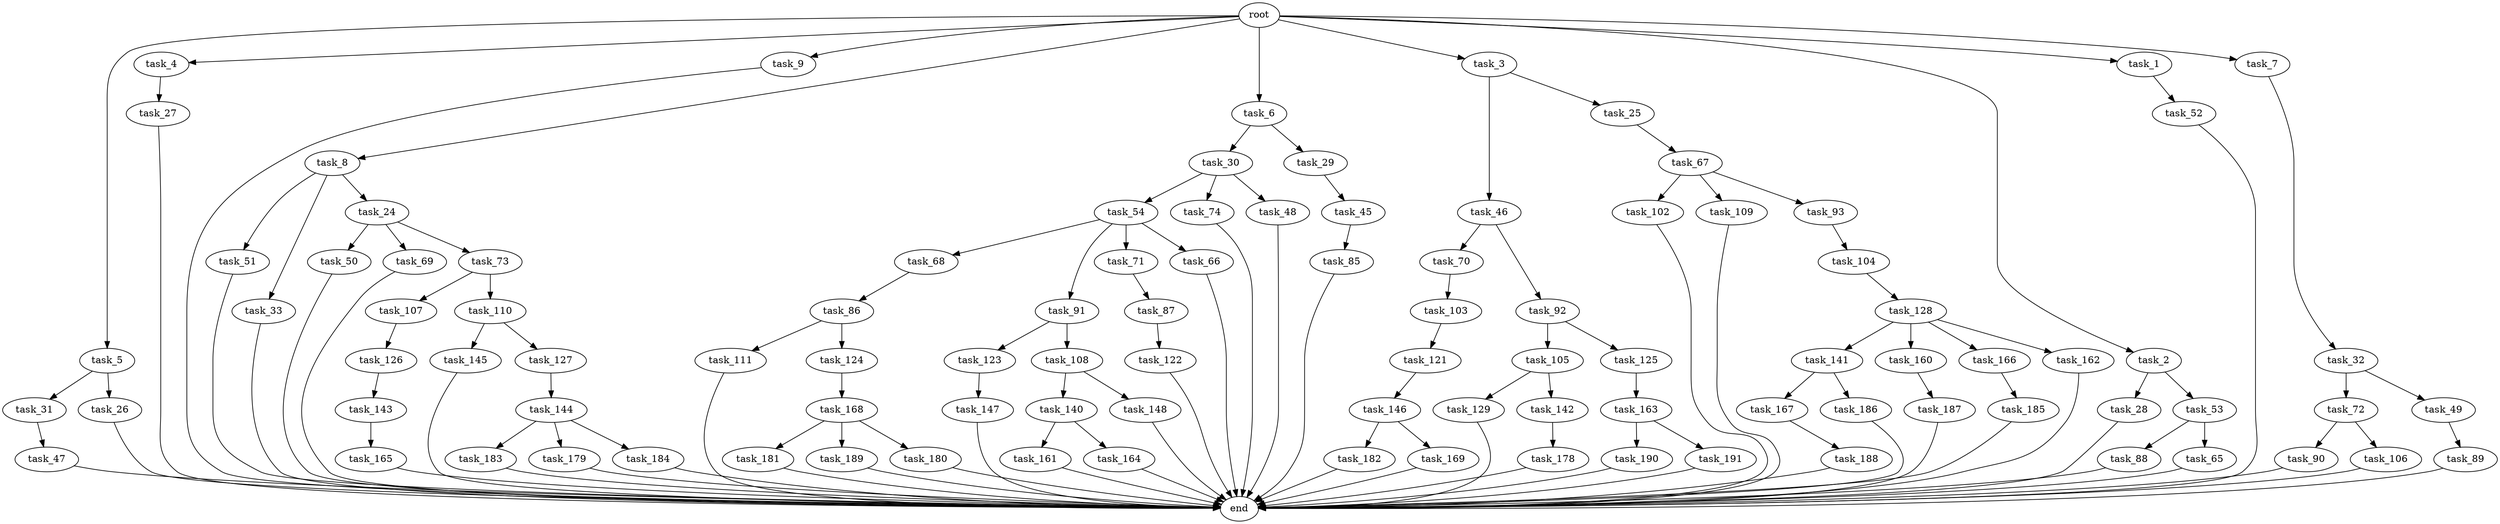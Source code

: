 digraph G {
  task_129 [size="5497558138.880000"];
  task_27 [size="8589934592.000000"];
  task_68 [size="2147483648.000000"];
  task_50 [size="6957847019.520000"];
  task_181 [size="5497558138.880000"];
  task_182 [size="5497558138.880000"];
  task_185 [size="2147483648.000000"];
  task_187 [size="6957847019.520000"];
  task_5 [size="10.240000"];
  task_4 [size="10.240000"];
  task_121 [size="6957847019.520000"];
  task_147 [size="343597383.680000"];
  task_90 [size="6957847019.520000"];
  task_31 [size="773094113.280000"];
  task_143 [size="8589934592.000000"];
  task_26 [size="773094113.280000"];
  task_103 [size="1374389534.720000"];
  task_141 [size="1374389534.720000"];
  task_190 [size="773094113.280000"];
  task_51 [size="2147483648.000000"];
  task_28 [size="1374389534.720000"];
  task_88 [size="1374389534.720000"];
  task_9 [size="10.240000"];
  task_54 [size="8589934592.000000"];
  task_33 [size="2147483648.000000"];
  task_142 [size="5497558138.880000"];
  task_183 [size="4209067950.080000"];
  task_102 [size="2147483648.000000"];
  task_8 [size="10.240000"];
  task_69 [size="6957847019.520000"];
  task_86 [size="5497558138.880000"];
  task_160 [size="1374389534.720000"];
  task_167 [size="773094113.280000"];
  task_179 [size="4209067950.080000"];
  task_91 [size="2147483648.000000"];
  task_166 [size="1374389534.720000"];
  task_74 [size="8589934592.000000"];
  task_105 [size="4209067950.080000"];
  task_188 [size="8589934592.000000"];
  task_52 [size="1374389534.720000"];
  task_24 [size="2147483648.000000"];
  task_85 [size="2147483648.000000"];
  task_168 [size="6957847019.520000"];
  task_186 [size="773094113.280000"];
  task_104 [size="3092376453.120000"];
  task_106 [size="6957847019.520000"];
  task_140 [size="773094113.280000"];
  task_6 [size="10.240000"];
  task_3 [size="10.240000"];
  task_111 [size="773094113.280000"];
  task_125 [size="4209067950.080000"];
  end [size="0.000000"];
  task_144 [size="5497558138.880000"];
  task_70 [size="773094113.280000"];
  task_148 [size="773094113.280000"];
  task_169 [size="5497558138.880000"];
  task_73 [size="6957847019.520000"];
  task_163 [size="343597383.680000"];
  task_161 [size="3092376453.120000"];
  task_107 [size="343597383.680000"];
  task_165 [size="4209067950.080000"];
  task_30 [size="1374389534.720000"];
  task_48 [size="8589934592.000000"];
  task_45 [size="8589934592.000000"];
  task_46 [size="773094113.280000"];
  task_124 [size="773094113.280000"];
  task_32 [size="8589934592.000000"];
  task_145 [size="343597383.680000"];
  task_162 [size="1374389534.720000"];
  task_2 [size="10.240000"];
  task_1 [size="10.240000"];
  task_25 [size="773094113.280000"];
  task_72 [size="1374389534.720000"];
  task_146 [size="8589934592.000000"];
  task_29 [size="1374389534.720000"];
  task_123 [size="4209067950.080000"];
  task_71 [size="2147483648.000000"];
  task_87 [size="4209067950.080000"];
  task_109 [size="2147483648.000000"];
  task_184 [size="4209067950.080000"];
  task_122 [size="6957847019.520000"];
  task_178 [size="1374389534.720000"];
  task_126 [size="8589934592.000000"];
  task_92 [size="773094113.280000"];
  task_49 [size="1374389534.720000"];
  task_65 [size="1374389534.720000"];
  task_67 [size="3092376453.120000"];
  task_7 [size="10.240000"];
  task_127 [size="343597383.680000"];
  task_189 [size="5497558138.880000"];
  task_128 [size="3092376453.120000"];
  task_110 [size="343597383.680000"];
  root [size="0.000000"];
  task_47 [size="5497558138.880000"];
  task_191 [size="773094113.280000"];
  task_93 [size="2147483648.000000"];
  task_89 [size="343597383.680000"];
  task_180 [size="5497558138.880000"];
  task_108 [size="4209067950.080000"];
  task_66 [size="2147483648.000000"];
  task_164 [size="3092376453.120000"];
  task_53 [size="1374389534.720000"];

  task_129 -> end [size="1.000000"];
  task_27 -> end [size="1.000000"];
  task_68 -> task_86 [size="536870912.000000"];
  task_50 -> end [size="1.000000"];
  task_181 -> end [size="1.000000"];
  task_182 -> end [size="1.000000"];
  task_185 -> end [size="1.000000"];
  task_187 -> end [size="1.000000"];
  task_5 -> task_31 [size="75497472.000000"];
  task_5 -> task_26 [size="75497472.000000"];
  task_4 -> task_27 [size="838860800.000000"];
  task_121 -> task_146 [size="838860800.000000"];
  task_147 -> end [size="1.000000"];
  task_90 -> end [size="1.000000"];
  task_31 -> task_47 [size="536870912.000000"];
  task_143 -> task_165 [size="411041792.000000"];
  task_26 -> end [size="1.000000"];
  task_103 -> task_121 [size="679477248.000000"];
  task_141 -> task_167 [size="75497472.000000"];
  task_141 -> task_186 [size="75497472.000000"];
  task_190 -> end [size="1.000000"];
  task_51 -> end [size="1.000000"];
  task_28 -> end [size="1.000000"];
  task_88 -> end [size="1.000000"];
  task_9 -> end [size="1.000000"];
  task_54 -> task_71 [size="209715200.000000"];
  task_54 -> task_66 [size="209715200.000000"];
  task_54 -> task_91 [size="209715200.000000"];
  task_54 -> task_68 [size="209715200.000000"];
  task_33 -> end [size="1.000000"];
  task_142 -> task_178 [size="134217728.000000"];
  task_183 -> end [size="1.000000"];
  task_102 -> end [size="1.000000"];
  task_8 -> task_51 [size="209715200.000000"];
  task_8 -> task_24 [size="209715200.000000"];
  task_8 -> task_33 [size="209715200.000000"];
  task_69 -> end [size="1.000000"];
  task_86 -> task_111 [size="75497472.000000"];
  task_86 -> task_124 [size="75497472.000000"];
  task_160 -> task_187 [size="679477248.000000"];
  task_167 -> task_188 [size="838860800.000000"];
  task_179 -> end [size="1.000000"];
  task_91 -> task_108 [size="411041792.000000"];
  task_91 -> task_123 [size="411041792.000000"];
  task_166 -> task_185 [size="209715200.000000"];
  task_74 -> end [size="1.000000"];
  task_105 -> task_129 [size="536870912.000000"];
  task_105 -> task_142 [size="536870912.000000"];
  task_188 -> end [size="1.000000"];
  task_52 -> end [size="1.000000"];
  task_24 -> task_50 [size="679477248.000000"];
  task_24 -> task_69 [size="679477248.000000"];
  task_24 -> task_73 [size="679477248.000000"];
  task_85 -> end [size="1.000000"];
  task_168 -> task_189 [size="536870912.000000"];
  task_168 -> task_180 [size="536870912.000000"];
  task_168 -> task_181 [size="536870912.000000"];
  task_186 -> end [size="1.000000"];
  task_104 -> task_128 [size="301989888.000000"];
  task_106 -> end [size="1.000000"];
  task_140 -> task_161 [size="301989888.000000"];
  task_140 -> task_164 [size="301989888.000000"];
  task_6 -> task_30 [size="134217728.000000"];
  task_6 -> task_29 [size="134217728.000000"];
  task_3 -> task_46 [size="75497472.000000"];
  task_3 -> task_25 [size="75497472.000000"];
  task_111 -> end [size="1.000000"];
  task_125 -> task_163 [size="33554432.000000"];
  task_144 -> task_179 [size="411041792.000000"];
  task_144 -> task_183 [size="411041792.000000"];
  task_144 -> task_184 [size="411041792.000000"];
  task_70 -> task_103 [size="134217728.000000"];
  task_148 -> end [size="1.000000"];
  task_169 -> end [size="1.000000"];
  task_73 -> task_107 [size="33554432.000000"];
  task_73 -> task_110 [size="33554432.000000"];
  task_163 -> task_190 [size="75497472.000000"];
  task_163 -> task_191 [size="75497472.000000"];
  task_161 -> end [size="1.000000"];
  task_107 -> task_126 [size="838860800.000000"];
  task_165 -> end [size="1.000000"];
  task_30 -> task_74 [size="838860800.000000"];
  task_30 -> task_54 [size="838860800.000000"];
  task_30 -> task_48 [size="838860800.000000"];
  task_48 -> end [size="1.000000"];
  task_45 -> task_85 [size="209715200.000000"];
  task_46 -> task_70 [size="75497472.000000"];
  task_46 -> task_92 [size="75497472.000000"];
  task_124 -> task_168 [size="679477248.000000"];
  task_32 -> task_49 [size="134217728.000000"];
  task_32 -> task_72 [size="134217728.000000"];
  task_145 -> end [size="1.000000"];
  task_162 -> end [size="1.000000"];
  task_2 -> task_28 [size="134217728.000000"];
  task_2 -> task_53 [size="134217728.000000"];
  task_1 -> task_52 [size="134217728.000000"];
  task_25 -> task_67 [size="301989888.000000"];
  task_72 -> task_106 [size="679477248.000000"];
  task_72 -> task_90 [size="679477248.000000"];
  task_146 -> task_182 [size="536870912.000000"];
  task_146 -> task_169 [size="536870912.000000"];
  task_29 -> task_45 [size="838860800.000000"];
  task_123 -> task_147 [size="33554432.000000"];
  task_71 -> task_87 [size="411041792.000000"];
  task_87 -> task_122 [size="679477248.000000"];
  task_109 -> end [size="1.000000"];
  task_184 -> end [size="1.000000"];
  task_122 -> end [size="1.000000"];
  task_178 -> end [size="1.000000"];
  task_126 -> task_143 [size="838860800.000000"];
  task_92 -> task_125 [size="411041792.000000"];
  task_92 -> task_105 [size="411041792.000000"];
  task_49 -> task_89 [size="33554432.000000"];
  task_65 -> end [size="1.000000"];
  task_67 -> task_93 [size="209715200.000000"];
  task_67 -> task_109 [size="209715200.000000"];
  task_67 -> task_102 [size="209715200.000000"];
  task_7 -> task_32 [size="838860800.000000"];
  task_127 -> task_144 [size="536870912.000000"];
  task_189 -> end [size="1.000000"];
  task_128 -> task_162 [size="134217728.000000"];
  task_128 -> task_141 [size="134217728.000000"];
  task_128 -> task_160 [size="134217728.000000"];
  task_128 -> task_166 [size="134217728.000000"];
  task_110 -> task_127 [size="33554432.000000"];
  task_110 -> task_145 [size="33554432.000000"];
  root -> task_8 [size="1.000000"];
  root -> task_2 [size="1.000000"];
  root -> task_5 [size="1.000000"];
  root -> task_4 [size="1.000000"];
  root -> task_9 [size="1.000000"];
  root -> task_1 [size="1.000000"];
  root -> task_7 [size="1.000000"];
  root -> task_6 [size="1.000000"];
  root -> task_3 [size="1.000000"];
  task_47 -> end [size="1.000000"];
  task_191 -> end [size="1.000000"];
  task_93 -> task_104 [size="301989888.000000"];
  task_89 -> end [size="1.000000"];
  task_180 -> end [size="1.000000"];
  task_108 -> task_140 [size="75497472.000000"];
  task_108 -> task_148 [size="75497472.000000"];
  task_66 -> end [size="1.000000"];
  task_164 -> end [size="1.000000"];
  task_53 -> task_65 [size="134217728.000000"];
  task_53 -> task_88 [size="134217728.000000"];
}
